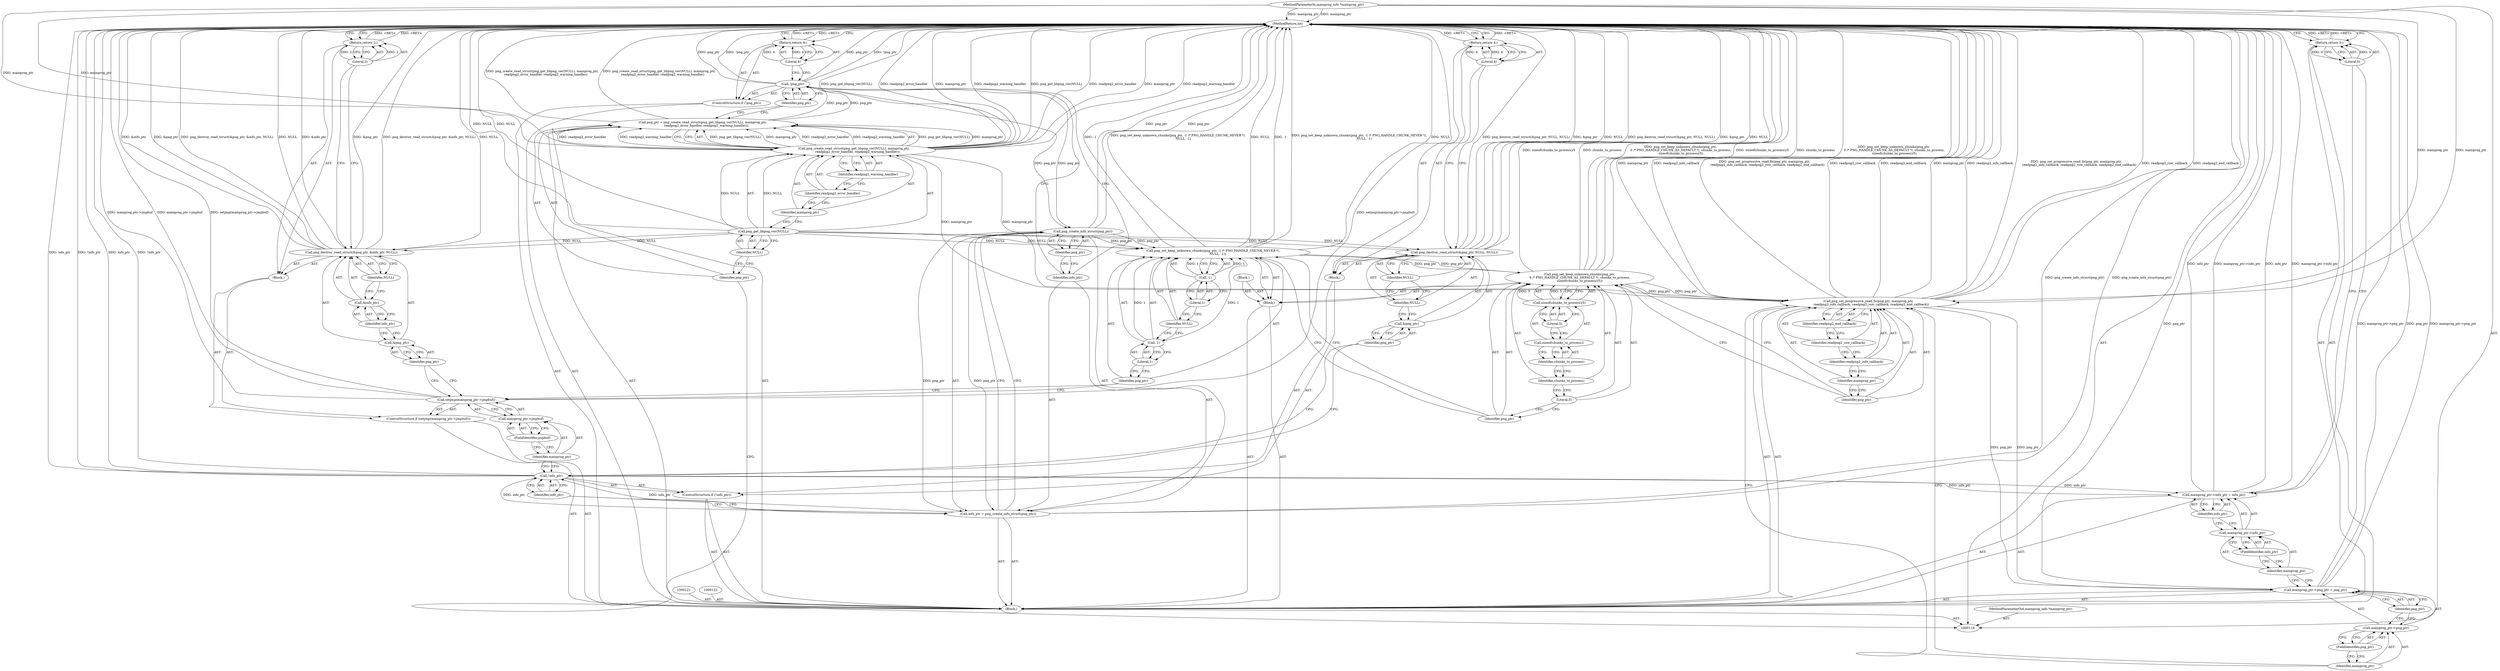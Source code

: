 digraph "0_Android_9d4853418ab2f754c2b63e091c29c5529b8b86ca_4" {
"1000200" [label="(MethodReturn,int)"];
"1000119" [label="(MethodParameterIn,mainprog_info *mainprog_ptr)"];
"1000279" [label="(MethodParameterOut,mainprog_info *mainprog_ptr)"];
"1000125" [label="(Call,png_create_read_struct(png_get_libpng_ver(NULL), mainprog_ptr,\n       readpng2_error_handler, readpng2_warning_handler))"];
"1000126" [label="(Call,png_get_libpng_ver(NULL))"];
"1000123" [label="(Call,png_ptr = png_create_read_struct(png_get_libpng_ver(NULL), mainprog_ptr,\n       readpng2_error_handler, readpng2_warning_handler))"];
"1000124" [label="(Identifier,png_ptr)"];
"1000127" [label="(Identifier,NULL)"];
"1000128" [label="(Identifier,mainprog_ptr)"];
"1000130" [label="(Identifier,readpng2_warning_handler)"];
"1000129" [label="(Identifier,readpng2_error_handler)"];
"1000133" [label="(Identifier,png_ptr)"];
"1000131" [label="(ControlStructure,if (!png_ptr))"];
"1000132" [label="(Call,!png_ptr)"];
"1000135" [label="(Literal,4)"];
"1000134" [label="(Return,return 4;)"];
"1000138" [label="(Call,png_create_info_struct(png_ptr))"];
"1000139" [label="(Identifier,png_ptr)"];
"1000136" [label="(Call,info_ptr = png_create_info_struct(png_ptr))"];
"1000137" [label="(Identifier,info_ptr)"];
"1000140" [label="(ControlStructure,if (!info_ptr))"];
"1000143" [label="(Block,)"];
"1000141" [label="(Call,!info_ptr)"];
"1000142" [label="(Identifier,info_ptr)"];
"1000145" [label="(Call,&png_ptr)"];
"1000146" [label="(Identifier,png_ptr)"];
"1000147" [label="(Identifier,NULL)"];
"1000148" [label="(Identifier,NULL)"];
"1000144" [label="(Call,png_destroy_read_struct(&png_ptr, NULL, NULL))"];
"1000149" [label="(Return,return 4;)"];
"1000150" [label="(Literal,4)"];
"1000120" [label="(Block,)"];
"1000151" [label="(ControlStructure,if (setjmp(mainprog_ptr->jmpbuf)))"];
"1000153" [label="(Call,mainprog_ptr->jmpbuf)"];
"1000154" [label="(Identifier,mainprog_ptr)"];
"1000155" [label="(FieldIdentifier,jmpbuf)"];
"1000156" [label="(Block,)"];
"1000152" [label="(Call,setjmp(mainprog_ptr->jmpbuf))"];
"1000158" [label="(Call,&png_ptr)"];
"1000159" [label="(Identifier,png_ptr)"];
"1000160" [label="(Call,&info_ptr)"];
"1000161" [label="(Identifier,info_ptr)"];
"1000162" [label="(Identifier,NULL)"];
"1000157" [label="(Call,png_destroy_read_struct(&png_ptr, &info_ptr, NULL))"];
"1000163" [label="(Return,return 2;)"];
"1000164" [label="(Literal,2)"];
"1000165" [label="(Block,)"];
"1000166" [label="(Block,)"];
"1000168" [label="(Identifier,png_ptr)"];
"1000169" [label="(Call,-1)"];
"1000170" [label="(Literal,1)"];
"1000167" [label="(Call,png_set_keep_unknown_chunks(png_ptr, -1 /* PNG_HANDLE_CHUNK_NEVER */,\n          NULL, -1))"];
"1000171" [label="(Identifier,NULL)"];
"1000172" [label="(Call,-1)"];
"1000173" [label="(Literal,1)"];
"1000175" [label="(Identifier,png_ptr)"];
"1000174" [label="(Call,png_set_keep_unknown_chunks(png_ptr,\n 0 /* PNG_HANDLE_CHUNK_AS_DEFAULT */, chunks_to_process,\n sizeof(chunks_to_process)/5))"];
"1000176" [label="(Literal,0)"];
"1000177" [label="(Identifier,chunks_to_process)"];
"1000178" [label="(Call,sizeof(chunks_to_process)/5)"];
"1000179" [label="(Call,sizeof(chunks_to_process))"];
"1000181" [label="(Literal,5)"];
"1000180" [label="(Identifier,chunks_to_process)"];
"1000183" [label="(Identifier,png_ptr)"];
"1000182" [label="(Call,png_set_progressive_read_fn(png_ptr, mainprog_ptr,\n      readpng2_info_callback, readpng2_row_callback, readpng2_end_callback))"];
"1000184" [label="(Identifier,mainprog_ptr)"];
"1000186" [label="(Identifier,readpng2_row_callback)"];
"1000187" [label="(Identifier,readpng2_end_callback)"];
"1000185" [label="(Identifier,readpng2_info_callback)"];
"1000191" [label="(FieldIdentifier,png_ptr)"];
"1000192" [label="(Identifier,png_ptr)"];
"1000188" [label="(Call,mainprog_ptr->png_ptr = png_ptr)"];
"1000189" [label="(Call,mainprog_ptr->png_ptr)"];
"1000190" [label="(Identifier,mainprog_ptr)"];
"1000196" [label="(FieldIdentifier,info_ptr)"];
"1000197" [label="(Identifier,info_ptr)"];
"1000193" [label="(Call,mainprog_ptr->info_ptr = info_ptr)"];
"1000194" [label="(Call,mainprog_ptr->info_ptr)"];
"1000195" [label="(Identifier,mainprog_ptr)"];
"1000198" [label="(Return,return 0;)"];
"1000199" [label="(Literal,0)"];
"1000200" -> "1000118"  [label="AST: "];
"1000200" -> "1000134"  [label="CFG: "];
"1000200" -> "1000149"  [label="CFG: "];
"1000200" -> "1000163"  [label="CFG: "];
"1000200" -> "1000198"  [label="CFG: "];
"1000149" -> "1000200"  [label="DDG: <RET>"];
"1000198" -> "1000200"  [label="DDG: <RET>"];
"1000182" -> "1000200"  [label="DDG: readpng2_info_callback"];
"1000182" -> "1000200"  [label="DDG: png_set_progressive_read_fn(png_ptr, mainprog_ptr,\n      readpng2_info_callback, readpng2_row_callback, readpng2_end_callback)"];
"1000182" -> "1000200"  [label="DDG: readpng2_row_callback"];
"1000182" -> "1000200"  [label="DDG: readpng2_end_callback"];
"1000182" -> "1000200"  [label="DDG: mainprog_ptr"];
"1000167" -> "1000200"  [label="DDG: -1"];
"1000167" -> "1000200"  [label="DDG: png_set_keep_unknown_chunks(png_ptr, -1 /* PNG_HANDLE_CHUNK_NEVER */,\n          NULL, -1)"];
"1000167" -> "1000200"  [label="DDG: NULL"];
"1000157" -> "1000200"  [label="DDG: png_destroy_read_struct(&png_ptr, &info_ptr, NULL)"];
"1000157" -> "1000200"  [label="DDG: NULL"];
"1000157" -> "1000200"  [label="DDG: &info_ptr"];
"1000157" -> "1000200"  [label="DDG: &png_ptr"];
"1000144" -> "1000200"  [label="DDG: NULL"];
"1000144" -> "1000200"  [label="DDG: png_destroy_read_struct(&png_ptr, NULL, NULL)"];
"1000144" -> "1000200"  [label="DDG: &png_ptr"];
"1000132" -> "1000200"  [label="DDG: png_ptr"];
"1000132" -> "1000200"  [label="DDG: !png_ptr"];
"1000193" -> "1000200"  [label="DDG: info_ptr"];
"1000193" -> "1000200"  [label="DDG: mainprog_ptr->info_ptr"];
"1000174" -> "1000200"  [label="DDG: chunks_to_process"];
"1000174" -> "1000200"  [label="DDG: png_set_keep_unknown_chunks(png_ptr,\n 0 /* PNG_HANDLE_CHUNK_AS_DEFAULT */, chunks_to_process,\n sizeof(chunks_to_process)/5)"];
"1000174" -> "1000200"  [label="DDG: sizeof(chunks_to_process)/5"];
"1000119" -> "1000200"  [label="DDG: mainprog_ptr"];
"1000125" -> "1000200"  [label="DDG: readpng2_warning_handler"];
"1000125" -> "1000200"  [label="DDG: png_get_libpng_ver(NULL)"];
"1000125" -> "1000200"  [label="DDG: readpng2_error_handler"];
"1000125" -> "1000200"  [label="DDG: mainprog_ptr"];
"1000141" -> "1000200"  [label="DDG: info_ptr"];
"1000141" -> "1000200"  [label="DDG: !info_ptr"];
"1000123" -> "1000200"  [label="DDG: png_create_read_struct(png_get_libpng_ver(NULL), mainprog_ptr,\n       readpng2_error_handler, readpng2_warning_handler)"];
"1000188" -> "1000200"  [label="DDG: mainprog_ptr->png_ptr"];
"1000188" -> "1000200"  [label="DDG: png_ptr"];
"1000138" -> "1000200"  [label="DDG: png_ptr"];
"1000152" -> "1000200"  [label="DDG: setjmp(mainprog_ptr->jmpbuf)"];
"1000152" -> "1000200"  [label="DDG: mainprog_ptr->jmpbuf"];
"1000126" -> "1000200"  [label="DDG: NULL"];
"1000136" -> "1000200"  [label="DDG: png_create_info_struct(png_ptr)"];
"1000163" -> "1000200"  [label="DDG: <RET>"];
"1000134" -> "1000200"  [label="DDG: <RET>"];
"1000119" -> "1000118"  [label="AST: "];
"1000119" -> "1000200"  [label="DDG: mainprog_ptr"];
"1000119" -> "1000125"  [label="DDG: mainprog_ptr"];
"1000119" -> "1000182"  [label="DDG: mainprog_ptr"];
"1000279" -> "1000118"  [label="AST: "];
"1000125" -> "1000123"  [label="AST: "];
"1000125" -> "1000130"  [label="CFG: "];
"1000126" -> "1000125"  [label="AST: "];
"1000128" -> "1000125"  [label="AST: "];
"1000129" -> "1000125"  [label="AST: "];
"1000130" -> "1000125"  [label="AST: "];
"1000123" -> "1000125"  [label="CFG: "];
"1000125" -> "1000200"  [label="DDG: readpng2_warning_handler"];
"1000125" -> "1000200"  [label="DDG: png_get_libpng_ver(NULL)"];
"1000125" -> "1000200"  [label="DDG: readpng2_error_handler"];
"1000125" -> "1000200"  [label="DDG: mainprog_ptr"];
"1000125" -> "1000123"  [label="DDG: png_get_libpng_ver(NULL)"];
"1000125" -> "1000123"  [label="DDG: mainprog_ptr"];
"1000125" -> "1000123"  [label="DDG: readpng2_error_handler"];
"1000125" -> "1000123"  [label="DDG: readpng2_warning_handler"];
"1000126" -> "1000125"  [label="DDG: NULL"];
"1000119" -> "1000125"  [label="DDG: mainprog_ptr"];
"1000125" -> "1000182"  [label="DDG: mainprog_ptr"];
"1000126" -> "1000125"  [label="AST: "];
"1000126" -> "1000127"  [label="CFG: "];
"1000127" -> "1000126"  [label="AST: "];
"1000128" -> "1000126"  [label="CFG: "];
"1000126" -> "1000200"  [label="DDG: NULL"];
"1000126" -> "1000125"  [label="DDG: NULL"];
"1000126" -> "1000144"  [label="DDG: NULL"];
"1000126" -> "1000157"  [label="DDG: NULL"];
"1000126" -> "1000167"  [label="DDG: NULL"];
"1000123" -> "1000120"  [label="AST: "];
"1000123" -> "1000125"  [label="CFG: "];
"1000124" -> "1000123"  [label="AST: "];
"1000125" -> "1000123"  [label="AST: "];
"1000133" -> "1000123"  [label="CFG: "];
"1000123" -> "1000200"  [label="DDG: png_create_read_struct(png_get_libpng_ver(NULL), mainprog_ptr,\n       readpng2_error_handler, readpng2_warning_handler)"];
"1000125" -> "1000123"  [label="DDG: png_get_libpng_ver(NULL)"];
"1000125" -> "1000123"  [label="DDG: mainprog_ptr"];
"1000125" -> "1000123"  [label="DDG: readpng2_error_handler"];
"1000125" -> "1000123"  [label="DDG: readpng2_warning_handler"];
"1000123" -> "1000132"  [label="DDG: png_ptr"];
"1000124" -> "1000123"  [label="AST: "];
"1000124" -> "1000118"  [label="CFG: "];
"1000127" -> "1000124"  [label="CFG: "];
"1000127" -> "1000126"  [label="AST: "];
"1000127" -> "1000124"  [label="CFG: "];
"1000126" -> "1000127"  [label="CFG: "];
"1000128" -> "1000125"  [label="AST: "];
"1000128" -> "1000126"  [label="CFG: "];
"1000129" -> "1000128"  [label="CFG: "];
"1000130" -> "1000125"  [label="AST: "];
"1000130" -> "1000129"  [label="CFG: "];
"1000125" -> "1000130"  [label="CFG: "];
"1000129" -> "1000125"  [label="AST: "];
"1000129" -> "1000128"  [label="CFG: "];
"1000130" -> "1000129"  [label="CFG: "];
"1000133" -> "1000132"  [label="AST: "];
"1000133" -> "1000123"  [label="CFG: "];
"1000132" -> "1000133"  [label="CFG: "];
"1000131" -> "1000120"  [label="AST: "];
"1000132" -> "1000131"  [label="AST: "];
"1000134" -> "1000131"  [label="AST: "];
"1000132" -> "1000131"  [label="AST: "];
"1000132" -> "1000133"  [label="CFG: "];
"1000133" -> "1000132"  [label="AST: "];
"1000135" -> "1000132"  [label="CFG: "];
"1000137" -> "1000132"  [label="CFG: "];
"1000132" -> "1000200"  [label="DDG: png_ptr"];
"1000132" -> "1000200"  [label="DDG: !png_ptr"];
"1000123" -> "1000132"  [label="DDG: png_ptr"];
"1000132" -> "1000138"  [label="DDG: png_ptr"];
"1000135" -> "1000134"  [label="AST: "];
"1000135" -> "1000132"  [label="CFG: "];
"1000134" -> "1000135"  [label="CFG: "];
"1000135" -> "1000134"  [label="DDG: 4"];
"1000134" -> "1000131"  [label="AST: "];
"1000134" -> "1000135"  [label="CFG: "];
"1000135" -> "1000134"  [label="AST: "];
"1000200" -> "1000134"  [label="CFG: "];
"1000134" -> "1000200"  [label="DDG: <RET>"];
"1000135" -> "1000134"  [label="DDG: 4"];
"1000138" -> "1000136"  [label="AST: "];
"1000138" -> "1000139"  [label="CFG: "];
"1000139" -> "1000138"  [label="AST: "];
"1000136" -> "1000138"  [label="CFG: "];
"1000138" -> "1000200"  [label="DDG: png_ptr"];
"1000138" -> "1000136"  [label="DDG: png_ptr"];
"1000132" -> "1000138"  [label="DDG: png_ptr"];
"1000138" -> "1000167"  [label="DDG: png_ptr"];
"1000139" -> "1000138"  [label="AST: "];
"1000139" -> "1000137"  [label="CFG: "];
"1000138" -> "1000139"  [label="CFG: "];
"1000136" -> "1000120"  [label="AST: "];
"1000136" -> "1000138"  [label="CFG: "];
"1000137" -> "1000136"  [label="AST: "];
"1000138" -> "1000136"  [label="AST: "];
"1000142" -> "1000136"  [label="CFG: "];
"1000136" -> "1000200"  [label="DDG: png_create_info_struct(png_ptr)"];
"1000138" -> "1000136"  [label="DDG: png_ptr"];
"1000136" -> "1000141"  [label="DDG: info_ptr"];
"1000137" -> "1000136"  [label="AST: "];
"1000137" -> "1000132"  [label="CFG: "];
"1000139" -> "1000137"  [label="CFG: "];
"1000140" -> "1000120"  [label="AST: "];
"1000141" -> "1000140"  [label="AST: "];
"1000143" -> "1000140"  [label="AST: "];
"1000143" -> "1000140"  [label="AST: "];
"1000144" -> "1000143"  [label="AST: "];
"1000149" -> "1000143"  [label="AST: "];
"1000141" -> "1000140"  [label="AST: "];
"1000141" -> "1000142"  [label="CFG: "];
"1000142" -> "1000141"  [label="AST: "];
"1000146" -> "1000141"  [label="CFG: "];
"1000154" -> "1000141"  [label="CFG: "];
"1000141" -> "1000200"  [label="DDG: info_ptr"];
"1000141" -> "1000200"  [label="DDG: !info_ptr"];
"1000136" -> "1000141"  [label="DDG: info_ptr"];
"1000141" -> "1000193"  [label="DDG: info_ptr"];
"1000142" -> "1000141"  [label="AST: "];
"1000142" -> "1000136"  [label="CFG: "];
"1000141" -> "1000142"  [label="CFG: "];
"1000145" -> "1000144"  [label="AST: "];
"1000145" -> "1000146"  [label="CFG: "];
"1000146" -> "1000145"  [label="AST: "];
"1000147" -> "1000145"  [label="CFG: "];
"1000146" -> "1000145"  [label="AST: "];
"1000146" -> "1000141"  [label="CFG: "];
"1000145" -> "1000146"  [label="CFG: "];
"1000147" -> "1000144"  [label="AST: "];
"1000147" -> "1000145"  [label="CFG: "];
"1000148" -> "1000147"  [label="CFG: "];
"1000148" -> "1000144"  [label="AST: "];
"1000148" -> "1000147"  [label="CFG: "];
"1000144" -> "1000148"  [label="CFG: "];
"1000144" -> "1000143"  [label="AST: "];
"1000144" -> "1000148"  [label="CFG: "];
"1000145" -> "1000144"  [label="AST: "];
"1000147" -> "1000144"  [label="AST: "];
"1000148" -> "1000144"  [label="AST: "];
"1000150" -> "1000144"  [label="CFG: "];
"1000144" -> "1000200"  [label="DDG: NULL"];
"1000144" -> "1000200"  [label="DDG: png_destroy_read_struct(&png_ptr, NULL, NULL)"];
"1000144" -> "1000200"  [label="DDG: &png_ptr"];
"1000126" -> "1000144"  [label="DDG: NULL"];
"1000149" -> "1000143"  [label="AST: "];
"1000149" -> "1000150"  [label="CFG: "];
"1000150" -> "1000149"  [label="AST: "];
"1000200" -> "1000149"  [label="CFG: "];
"1000149" -> "1000200"  [label="DDG: <RET>"];
"1000150" -> "1000149"  [label="DDG: 4"];
"1000150" -> "1000149"  [label="AST: "];
"1000150" -> "1000144"  [label="CFG: "];
"1000149" -> "1000150"  [label="CFG: "];
"1000150" -> "1000149"  [label="DDG: 4"];
"1000120" -> "1000118"  [label="AST: "];
"1000121" -> "1000120"  [label="AST: "];
"1000122" -> "1000120"  [label="AST: "];
"1000123" -> "1000120"  [label="AST: "];
"1000131" -> "1000120"  [label="AST: "];
"1000136" -> "1000120"  [label="AST: "];
"1000140" -> "1000120"  [label="AST: "];
"1000151" -> "1000120"  [label="AST: "];
"1000165" -> "1000120"  [label="AST: "];
"1000182" -> "1000120"  [label="AST: "];
"1000188" -> "1000120"  [label="AST: "];
"1000193" -> "1000120"  [label="AST: "];
"1000198" -> "1000120"  [label="AST: "];
"1000151" -> "1000120"  [label="AST: "];
"1000152" -> "1000151"  [label="AST: "];
"1000156" -> "1000151"  [label="AST: "];
"1000153" -> "1000152"  [label="AST: "];
"1000153" -> "1000155"  [label="CFG: "];
"1000154" -> "1000153"  [label="AST: "];
"1000155" -> "1000153"  [label="AST: "];
"1000152" -> "1000153"  [label="CFG: "];
"1000154" -> "1000153"  [label="AST: "];
"1000154" -> "1000141"  [label="CFG: "];
"1000155" -> "1000154"  [label="CFG: "];
"1000155" -> "1000153"  [label="AST: "];
"1000155" -> "1000154"  [label="CFG: "];
"1000153" -> "1000155"  [label="CFG: "];
"1000156" -> "1000151"  [label="AST: "];
"1000157" -> "1000156"  [label="AST: "];
"1000163" -> "1000156"  [label="AST: "];
"1000152" -> "1000151"  [label="AST: "];
"1000152" -> "1000153"  [label="CFG: "];
"1000153" -> "1000152"  [label="AST: "];
"1000159" -> "1000152"  [label="CFG: "];
"1000168" -> "1000152"  [label="CFG: "];
"1000152" -> "1000200"  [label="DDG: setjmp(mainprog_ptr->jmpbuf)"];
"1000152" -> "1000200"  [label="DDG: mainprog_ptr->jmpbuf"];
"1000158" -> "1000157"  [label="AST: "];
"1000158" -> "1000159"  [label="CFG: "];
"1000159" -> "1000158"  [label="AST: "];
"1000161" -> "1000158"  [label="CFG: "];
"1000159" -> "1000158"  [label="AST: "];
"1000159" -> "1000152"  [label="CFG: "];
"1000158" -> "1000159"  [label="CFG: "];
"1000160" -> "1000157"  [label="AST: "];
"1000160" -> "1000161"  [label="CFG: "];
"1000161" -> "1000160"  [label="AST: "];
"1000162" -> "1000160"  [label="CFG: "];
"1000161" -> "1000160"  [label="AST: "];
"1000161" -> "1000158"  [label="CFG: "];
"1000160" -> "1000161"  [label="CFG: "];
"1000162" -> "1000157"  [label="AST: "];
"1000162" -> "1000160"  [label="CFG: "];
"1000157" -> "1000162"  [label="CFG: "];
"1000157" -> "1000156"  [label="AST: "];
"1000157" -> "1000162"  [label="CFG: "];
"1000158" -> "1000157"  [label="AST: "];
"1000160" -> "1000157"  [label="AST: "];
"1000162" -> "1000157"  [label="AST: "];
"1000164" -> "1000157"  [label="CFG: "];
"1000157" -> "1000200"  [label="DDG: png_destroy_read_struct(&png_ptr, &info_ptr, NULL)"];
"1000157" -> "1000200"  [label="DDG: NULL"];
"1000157" -> "1000200"  [label="DDG: &info_ptr"];
"1000157" -> "1000200"  [label="DDG: &png_ptr"];
"1000126" -> "1000157"  [label="DDG: NULL"];
"1000163" -> "1000156"  [label="AST: "];
"1000163" -> "1000164"  [label="CFG: "];
"1000164" -> "1000163"  [label="AST: "];
"1000200" -> "1000163"  [label="CFG: "];
"1000163" -> "1000200"  [label="DDG: <RET>"];
"1000164" -> "1000163"  [label="DDG: 2"];
"1000164" -> "1000163"  [label="AST: "];
"1000164" -> "1000157"  [label="CFG: "];
"1000163" -> "1000164"  [label="CFG: "];
"1000164" -> "1000163"  [label="DDG: 2"];
"1000165" -> "1000120"  [label="AST: "];
"1000166" -> "1000165"  [label="AST: "];
"1000167" -> "1000165"  [label="AST: "];
"1000174" -> "1000165"  [label="AST: "];
"1000166" -> "1000165"  [label="AST: "];
"1000168" -> "1000167"  [label="AST: "];
"1000168" -> "1000152"  [label="CFG: "];
"1000170" -> "1000168"  [label="CFG: "];
"1000169" -> "1000167"  [label="AST: "];
"1000169" -> "1000170"  [label="CFG: "];
"1000170" -> "1000169"  [label="AST: "];
"1000171" -> "1000169"  [label="CFG: "];
"1000169" -> "1000167"  [label="DDG: 1"];
"1000170" -> "1000169"  [label="AST: "];
"1000170" -> "1000168"  [label="CFG: "];
"1000169" -> "1000170"  [label="CFG: "];
"1000167" -> "1000165"  [label="AST: "];
"1000167" -> "1000172"  [label="CFG: "];
"1000168" -> "1000167"  [label="AST: "];
"1000169" -> "1000167"  [label="AST: "];
"1000171" -> "1000167"  [label="AST: "];
"1000172" -> "1000167"  [label="AST: "];
"1000175" -> "1000167"  [label="CFG: "];
"1000167" -> "1000200"  [label="DDG: -1"];
"1000167" -> "1000200"  [label="DDG: png_set_keep_unknown_chunks(png_ptr, -1 /* PNG_HANDLE_CHUNK_NEVER */,\n          NULL, -1)"];
"1000167" -> "1000200"  [label="DDG: NULL"];
"1000138" -> "1000167"  [label="DDG: png_ptr"];
"1000169" -> "1000167"  [label="DDG: 1"];
"1000126" -> "1000167"  [label="DDG: NULL"];
"1000172" -> "1000167"  [label="DDG: 1"];
"1000167" -> "1000174"  [label="DDG: png_ptr"];
"1000171" -> "1000167"  [label="AST: "];
"1000171" -> "1000169"  [label="CFG: "];
"1000173" -> "1000171"  [label="CFG: "];
"1000172" -> "1000167"  [label="AST: "];
"1000172" -> "1000173"  [label="CFG: "];
"1000173" -> "1000172"  [label="AST: "];
"1000167" -> "1000172"  [label="CFG: "];
"1000172" -> "1000167"  [label="DDG: 1"];
"1000173" -> "1000172"  [label="AST: "];
"1000173" -> "1000171"  [label="CFG: "];
"1000172" -> "1000173"  [label="CFG: "];
"1000175" -> "1000174"  [label="AST: "];
"1000175" -> "1000167"  [label="CFG: "];
"1000176" -> "1000175"  [label="CFG: "];
"1000174" -> "1000165"  [label="AST: "];
"1000174" -> "1000178"  [label="CFG: "];
"1000175" -> "1000174"  [label="AST: "];
"1000176" -> "1000174"  [label="AST: "];
"1000177" -> "1000174"  [label="AST: "];
"1000178" -> "1000174"  [label="AST: "];
"1000183" -> "1000174"  [label="CFG: "];
"1000174" -> "1000200"  [label="DDG: chunks_to_process"];
"1000174" -> "1000200"  [label="DDG: png_set_keep_unknown_chunks(png_ptr,\n 0 /* PNG_HANDLE_CHUNK_AS_DEFAULT */, chunks_to_process,\n sizeof(chunks_to_process)/5)"];
"1000174" -> "1000200"  [label="DDG: sizeof(chunks_to_process)/5"];
"1000167" -> "1000174"  [label="DDG: png_ptr"];
"1000178" -> "1000174"  [label="DDG: 5"];
"1000174" -> "1000182"  [label="DDG: png_ptr"];
"1000176" -> "1000174"  [label="AST: "];
"1000176" -> "1000175"  [label="CFG: "];
"1000177" -> "1000176"  [label="CFG: "];
"1000177" -> "1000174"  [label="AST: "];
"1000177" -> "1000176"  [label="CFG: "];
"1000180" -> "1000177"  [label="CFG: "];
"1000178" -> "1000174"  [label="AST: "];
"1000178" -> "1000181"  [label="CFG: "];
"1000179" -> "1000178"  [label="AST: "];
"1000181" -> "1000178"  [label="AST: "];
"1000174" -> "1000178"  [label="CFG: "];
"1000178" -> "1000174"  [label="DDG: 5"];
"1000179" -> "1000178"  [label="AST: "];
"1000179" -> "1000180"  [label="CFG: "];
"1000180" -> "1000179"  [label="AST: "];
"1000181" -> "1000179"  [label="CFG: "];
"1000181" -> "1000178"  [label="AST: "];
"1000181" -> "1000179"  [label="CFG: "];
"1000178" -> "1000181"  [label="CFG: "];
"1000180" -> "1000179"  [label="AST: "];
"1000180" -> "1000177"  [label="CFG: "];
"1000179" -> "1000180"  [label="CFG: "];
"1000183" -> "1000182"  [label="AST: "];
"1000183" -> "1000174"  [label="CFG: "];
"1000184" -> "1000183"  [label="CFG: "];
"1000182" -> "1000120"  [label="AST: "];
"1000182" -> "1000187"  [label="CFG: "];
"1000183" -> "1000182"  [label="AST: "];
"1000184" -> "1000182"  [label="AST: "];
"1000185" -> "1000182"  [label="AST: "];
"1000186" -> "1000182"  [label="AST: "];
"1000187" -> "1000182"  [label="AST: "];
"1000190" -> "1000182"  [label="CFG: "];
"1000182" -> "1000200"  [label="DDG: readpng2_info_callback"];
"1000182" -> "1000200"  [label="DDG: png_set_progressive_read_fn(png_ptr, mainprog_ptr,\n      readpng2_info_callback, readpng2_row_callback, readpng2_end_callback)"];
"1000182" -> "1000200"  [label="DDG: readpng2_row_callback"];
"1000182" -> "1000200"  [label="DDG: readpng2_end_callback"];
"1000182" -> "1000200"  [label="DDG: mainprog_ptr"];
"1000174" -> "1000182"  [label="DDG: png_ptr"];
"1000125" -> "1000182"  [label="DDG: mainprog_ptr"];
"1000119" -> "1000182"  [label="DDG: mainprog_ptr"];
"1000182" -> "1000188"  [label="DDG: png_ptr"];
"1000184" -> "1000182"  [label="AST: "];
"1000184" -> "1000183"  [label="CFG: "];
"1000185" -> "1000184"  [label="CFG: "];
"1000186" -> "1000182"  [label="AST: "];
"1000186" -> "1000185"  [label="CFG: "];
"1000187" -> "1000186"  [label="CFG: "];
"1000187" -> "1000182"  [label="AST: "];
"1000187" -> "1000186"  [label="CFG: "];
"1000182" -> "1000187"  [label="CFG: "];
"1000185" -> "1000182"  [label="AST: "];
"1000185" -> "1000184"  [label="CFG: "];
"1000186" -> "1000185"  [label="CFG: "];
"1000191" -> "1000189"  [label="AST: "];
"1000191" -> "1000190"  [label="CFG: "];
"1000189" -> "1000191"  [label="CFG: "];
"1000192" -> "1000188"  [label="AST: "];
"1000192" -> "1000189"  [label="CFG: "];
"1000188" -> "1000192"  [label="CFG: "];
"1000188" -> "1000120"  [label="AST: "];
"1000188" -> "1000192"  [label="CFG: "];
"1000189" -> "1000188"  [label="AST: "];
"1000192" -> "1000188"  [label="AST: "];
"1000195" -> "1000188"  [label="CFG: "];
"1000188" -> "1000200"  [label="DDG: mainprog_ptr->png_ptr"];
"1000188" -> "1000200"  [label="DDG: png_ptr"];
"1000182" -> "1000188"  [label="DDG: png_ptr"];
"1000189" -> "1000188"  [label="AST: "];
"1000189" -> "1000191"  [label="CFG: "];
"1000190" -> "1000189"  [label="AST: "];
"1000191" -> "1000189"  [label="AST: "];
"1000192" -> "1000189"  [label="CFG: "];
"1000190" -> "1000189"  [label="AST: "];
"1000190" -> "1000182"  [label="CFG: "];
"1000191" -> "1000190"  [label="CFG: "];
"1000196" -> "1000194"  [label="AST: "];
"1000196" -> "1000195"  [label="CFG: "];
"1000194" -> "1000196"  [label="CFG: "];
"1000197" -> "1000193"  [label="AST: "];
"1000197" -> "1000194"  [label="CFG: "];
"1000193" -> "1000197"  [label="CFG: "];
"1000193" -> "1000120"  [label="AST: "];
"1000193" -> "1000197"  [label="CFG: "];
"1000194" -> "1000193"  [label="AST: "];
"1000197" -> "1000193"  [label="AST: "];
"1000199" -> "1000193"  [label="CFG: "];
"1000193" -> "1000200"  [label="DDG: info_ptr"];
"1000193" -> "1000200"  [label="DDG: mainprog_ptr->info_ptr"];
"1000141" -> "1000193"  [label="DDG: info_ptr"];
"1000194" -> "1000193"  [label="AST: "];
"1000194" -> "1000196"  [label="CFG: "];
"1000195" -> "1000194"  [label="AST: "];
"1000196" -> "1000194"  [label="AST: "];
"1000197" -> "1000194"  [label="CFG: "];
"1000195" -> "1000194"  [label="AST: "];
"1000195" -> "1000188"  [label="CFG: "];
"1000196" -> "1000195"  [label="CFG: "];
"1000198" -> "1000120"  [label="AST: "];
"1000198" -> "1000199"  [label="CFG: "];
"1000199" -> "1000198"  [label="AST: "];
"1000200" -> "1000198"  [label="CFG: "];
"1000198" -> "1000200"  [label="DDG: <RET>"];
"1000199" -> "1000198"  [label="DDG: 0"];
"1000199" -> "1000198"  [label="AST: "];
"1000199" -> "1000193"  [label="CFG: "];
"1000198" -> "1000199"  [label="CFG: "];
"1000199" -> "1000198"  [label="DDG: 0"];
}
